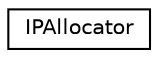 digraph "Graphical Class Hierarchy"
{
 // LATEX_PDF_SIZE
  edge [fontname="Helvetica",fontsize="10",labelfontname="Helvetica",labelfontsize="10"];
  node [fontname="Helvetica",fontsize="10",shape=record];
  rankdir="LR";
  Node0 [label="IPAllocator",height=0.2,width=0.4,color="black", fillcolor="white", style="filled",URL="$classIPAllocator.html",tooltip=" "];
}
